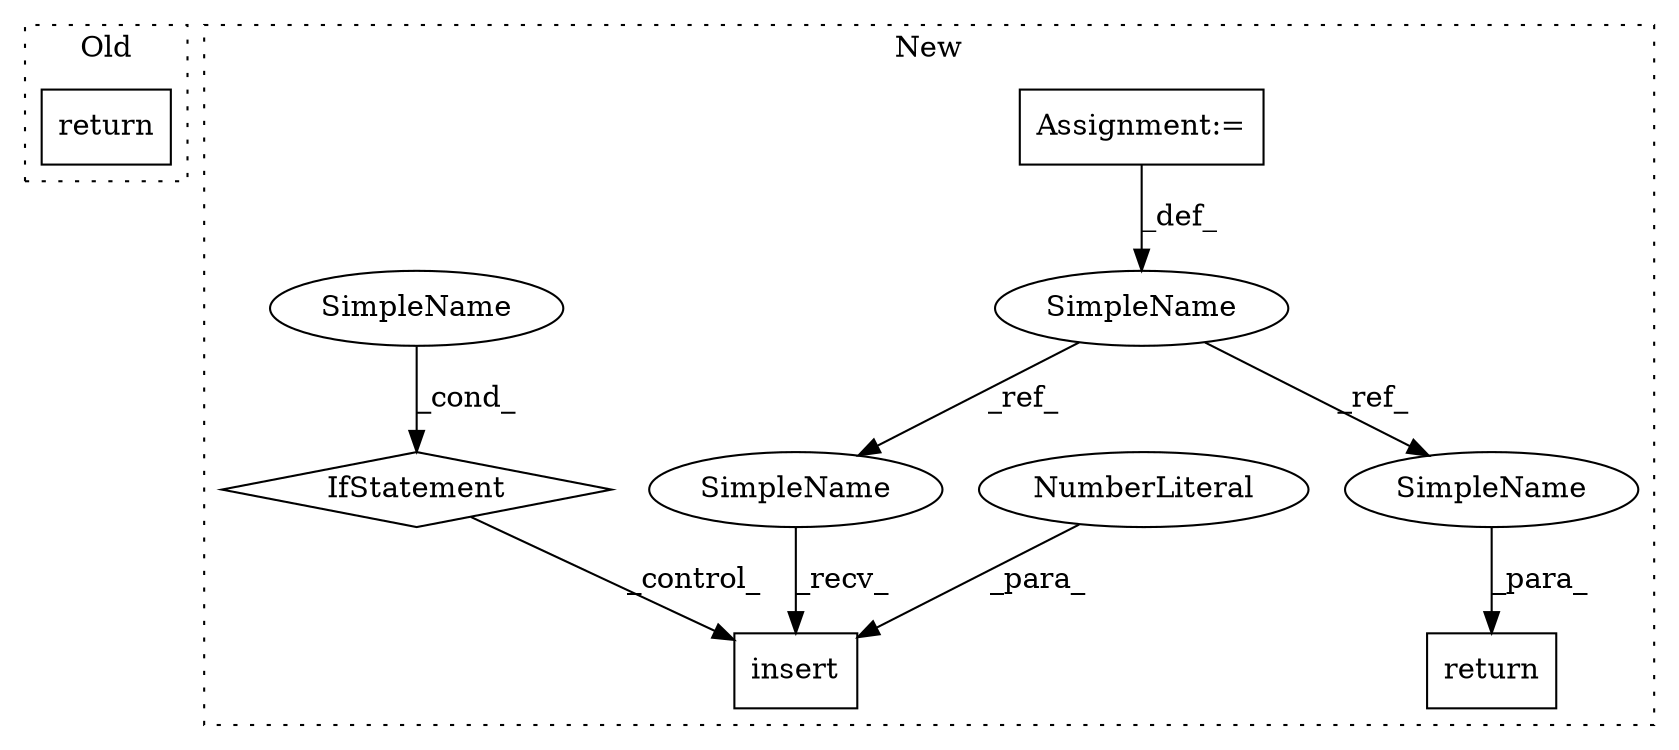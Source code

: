 digraph G {
subgraph cluster0 {
1 [label="return" a="41" s="710" l="7" shape="box"];
label = "Old";
style="dotted";
}
subgraph cluster1 {
2 [label="insert" a="32" s="1558,1584" l="7,1" shape="box"];
3 [label="NumberLiteral" a="34" s="1565" l="1" shape="ellipse"];
4 [label="Assignment:=" a="7" s="848" l="1" shape="box"];
5 [label="return" a="41" s="1605" l="7" shape="box"];
6 [label="SimpleName" a="42" s="844" l="4" shape="ellipse"];
7 [label="IfStatement" a="25" s="1069,1092" l="4,2" shape="diamond"];
8 [label="SimpleName" a="42" s="" l="" shape="ellipse"];
9 [label="SimpleName" a="42" s="1612" l="4" shape="ellipse"];
10 [label="SimpleName" a="42" s="1553" l="4" shape="ellipse"];
label = "New";
style="dotted";
}
3 -> 2 [label="_para_"];
4 -> 6 [label="_def_"];
6 -> 10 [label="_ref_"];
6 -> 9 [label="_ref_"];
7 -> 2 [label="_control_"];
8 -> 7 [label="_cond_"];
9 -> 5 [label="_para_"];
10 -> 2 [label="_recv_"];
}